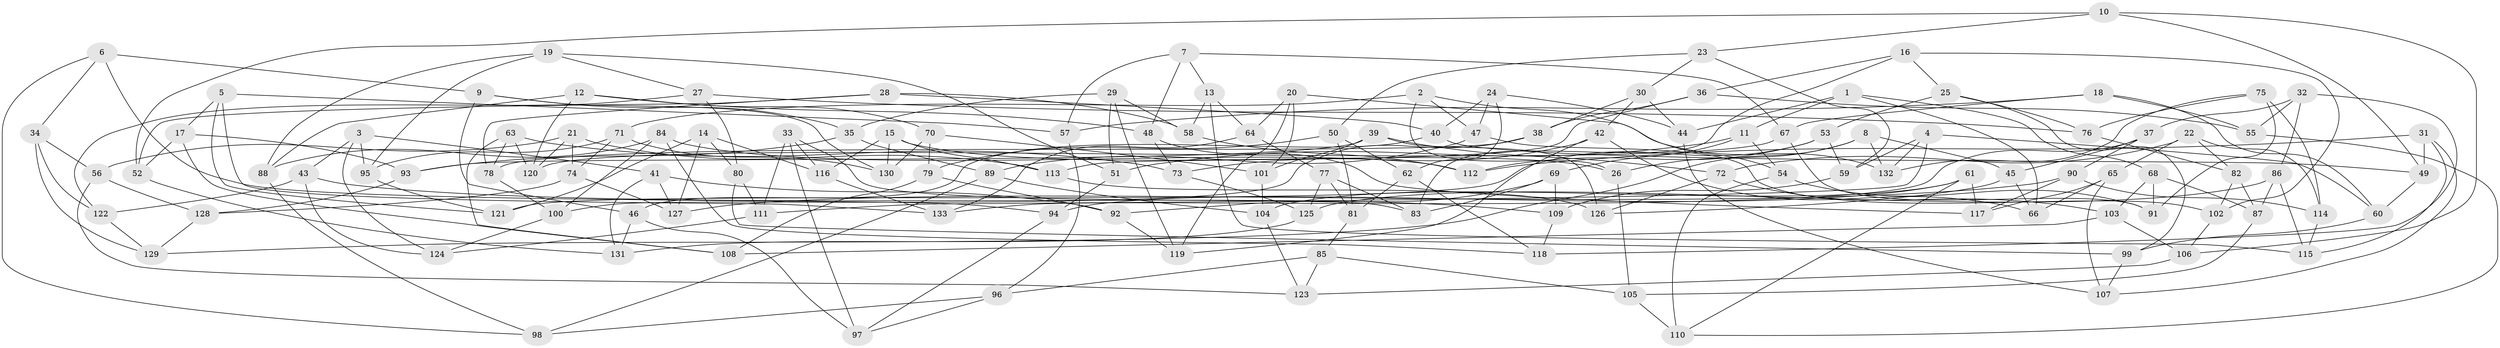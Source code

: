 // Generated by graph-tools (version 1.1) at 2025/11/02/27/25 16:11:49]
// undirected, 133 vertices, 266 edges
graph export_dot {
graph [start="1"]
  node [color=gray90,style=filled];
  1;
  2;
  3;
  4;
  5;
  6;
  7;
  8;
  9;
  10;
  11;
  12;
  13;
  14;
  15;
  16;
  17;
  18;
  19;
  20;
  21;
  22;
  23;
  24;
  25;
  26;
  27;
  28;
  29;
  30;
  31;
  32;
  33;
  34;
  35;
  36;
  37;
  38;
  39;
  40;
  41;
  42;
  43;
  44;
  45;
  46;
  47;
  48;
  49;
  50;
  51;
  52;
  53;
  54;
  55;
  56;
  57;
  58;
  59;
  60;
  61;
  62;
  63;
  64;
  65;
  66;
  67;
  68;
  69;
  70;
  71;
  72;
  73;
  74;
  75;
  76;
  77;
  78;
  79;
  80;
  81;
  82;
  83;
  84;
  85;
  86;
  87;
  88;
  89;
  90;
  91;
  92;
  93;
  94;
  95;
  96;
  97;
  98;
  99;
  100;
  101;
  102;
  103;
  104;
  105;
  106;
  107;
  108;
  109;
  110;
  111;
  112;
  113;
  114;
  115;
  116;
  117;
  118;
  119;
  120;
  121;
  122;
  123;
  124;
  125;
  126;
  127;
  128;
  129;
  130;
  131;
  132;
  133;
  1 -- 11;
  1 -- 68;
  1 -- 66;
  1 -- 44;
  2 -- 47;
  2 -- 54;
  2 -- 71;
  2 -- 26;
  3 -- 124;
  3 -- 95;
  3 -- 41;
  3 -- 43;
  4 -- 60;
  4 -- 111;
  4 -- 132;
  4 -- 59;
  5 -- 133;
  5 -- 121;
  5 -- 57;
  5 -- 17;
  6 -- 34;
  6 -- 98;
  6 -- 94;
  6 -- 9;
  7 -- 67;
  7 -- 48;
  7 -- 13;
  7 -- 57;
  8 -- 45;
  8 -- 132;
  8 -- 26;
  8 -- 129;
  9 -- 35;
  9 -- 46;
  9 -- 130;
  10 -- 52;
  10 -- 23;
  10 -- 106;
  10 -- 49;
  11 -- 54;
  11 -- 51;
  11 -- 69;
  12 -- 88;
  12 -- 70;
  12 -- 120;
  12 -- 48;
  13 -- 115;
  13 -- 64;
  13 -- 58;
  14 -- 80;
  14 -- 121;
  14 -- 116;
  14 -- 127;
  15 -- 116;
  15 -- 113;
  15 -- 130;
  15 -- 26;
  16 -- 25;
  16 -- 102;
  16 -- 36;
  16 -- 83;
  17 -- 108;
  17 -- 93;
  17 -- 52;
  18 -- 67;
  18 -- 57;
  18 -- 55;
  18 -- 60;
  19 -- 51;
  19 -- 95;
  19 -- 27;
  19 -- 88;
  20 -- 101;
  20 -- 132;
  20 -- 119;
  20 -- 64;
  21 -- 74;
  21 -- 56;
  21 -- 120;
  21 -- 113;
  22 -- 82;
  22 -- 65;
  22 -- 114;
  22 -- 72;
  23 -- 59;
  23 -- 30;
  23 -- 50;
  24 -- 44;
  24 -- 40;
  24 -- 47;
  24 -- 62;
  25 -- 99;
  25 -- 53;
  25 -- 76;
  26 -- 105;
  27 -- 122;
  27 -- 76;
  27 -- 80;
  28 -- 78;
  28 -- 52;
  28 -- 40;
  28 -- 58;
  29 -- 119;
  29 -- 35;
  29 -- 58;
  29 -- 51;
  30 -- 42;
  30 -- 44;
  30 -- 38;
  31 -- 112;
  31 -- 115;
  31 -- 107;
  31 -- 49;
  32 -- 118;
  32 -- 55;
  32 -- 37;
  32 -- 86;
  33 -- 111;
  33 -- 97;
  33 -- 116;
  33 -- 83;
  34 -- 129;
  34 -- 122;
  34 -- 56;
  35 -- 89;
  35 -- 93;
  36 -- 113;
  36 -- 38;
  36 -- 55;
  37 -- 90;
  37 -- 133;
  37 -- 45;
  38 -- 78;
  38 -- 100;
  39 -- 101;
  39 -- 72;
  39 -- 126;
  39 -- 93;
  40 -- 46;
  40 -- 49;
  41 -- 131;
  41 -- 92;
  41 -- 127;
  42 -- 73;
  42 -- 66;
  42 -- 119;
  43 -- 124;
  43 -- 109;
  43 -- 122;
  44 -- 107;
  45 -- 126;
  45 -- 66;
  46 -- 97;
  46 -- 131;
  47 -- 89;
  47 -- 102;
  48 -- 117;
  48 -- 73;
  49 -- 60;
  50 -- 81;
  50 -- 62;
  50 -- 79;
  51 -- 94;
  52 -- 131;
  53 -- 59;
  53 -- 112;
  53 -- 121;
  54 -- 110;
  54 -- 91;
  55 -- 110;
  56 -- 128;
  56 -- 123;
  57 -- 96;
  58 -- 112;
  59 -- 109;
  60 -- 99;
  61 -- 110;
  61 -- 117;
  61 -- 94;
  61 -- 104;
  62 -- 118;
  62 -- 81;
  63 -- 108;
  63 -- 78;
  63 -- 120;
  63 -- 73;
  64 -- 77;
  64 -- 133;
  65 -- 117;
  65 -- 66;
  65 -- 107;
  67 -- 120;
  67 -- 91;
  68 -- 87;
  68 -- 91;
  68 -- 103;
  69 -- 92;
  69 -- 83;
  69 -- 109;
  70 -- 130;
  70 -- 79;
  70 -- 101;
  71 -- 74;
  71 -- 130;
  71 -- 95;
  72 -- 126;
  72 -- 103;
  73 -- 125;
  74 -- 128;
  74 -- 127;
  75 -- 91;
  75 -- 132;
  75 -- 76;
  75 -- 114;
  76 -- 82;
  77 -- 83;
  77 -- 125;
  77 -- 81;
  78 -- 100;
  79 -- 108;
  79 -- 92;
  80 -- 111;
  80 -- 99;
  81 -- 85;
  82 -- 87;
  82 -- 102;
  84 -- 100;
  84 -- 112;
  84 -- 118;
  84 -- 88;
  85 -- 123;
  85 -- 105;
  85 -- 96;
  86 -- 87;
  86 -- 115;
  86 -- 125;
  87 -- 105;
  88 -- 98;
  89 -- 104;
  89 -- 98;
  90 -- 117;
  90 -- 114;
  90 -- 127;
  92 -- 119;
  93 -- 128;
  94 -- 97;
  95 -- 121;
  96 -- 98;
  96 -- 97;
  99 -- 107;
  100 -- 124;
  101 -- 104;
  102 -- 106;
  103 -- 108;
  103 -- 106;
  104 -- 123;
  105 -- 110;
  106 -- 123;
  109 -- 118;
  111 -- 124;
  113 -- 126;
  114 -- 115;
  116 -- 133;
  122 -- 129;
  125 -- 131;
  128 -- 129;
}

